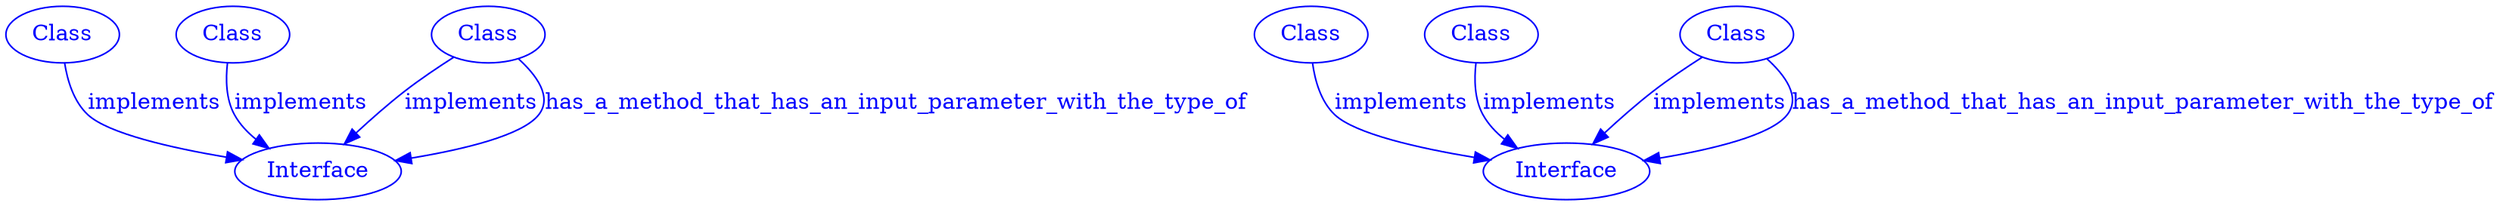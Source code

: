 
digraph SubdueGraph {
  107 [label="Class",color=blue,fontcolor=blue];
  110 [label="Class",color=blue,fontcolor=blue];
  114 [label="Interface",color=blue,fontcolor=blue];
  116 [label="Class",color=blue,fontcolor=blue];
  107 -> 114 [label="implements",color=blue,fontcolor=blue];
  110 -> 114 [label="implements",color=blue,fontcolor=blue];
  116 -> 114 [label="implements",color=blue,fontcolor=blue];
  116 -> 114 [label="has_a_method_that_has_an_input_parameter_with_the_type_of",color=blue,fontcolor=blue];
  146 [label="Class",color=blue,fontcolor=blue];
  147 [label="Class",color=blue,fontcolor=blue];
  149 [label="Interface",color=blue,fontcolor=blue];
  157 [label="Class",color=blue,fontcolor=blue];
  146 -> 149 [label="implements",color=blue,fontcolor=blue];
  147 -> 149 [label="implements",color=blue,fontcolor=blue];
  157 -> 149 [label="implements",color=blue,fontcolor=blue];
  157 -> 149 [label="has_a_method_that_has_an_input_parameter_with_the_type_of",color=blue,fontcolor=blue];
}
